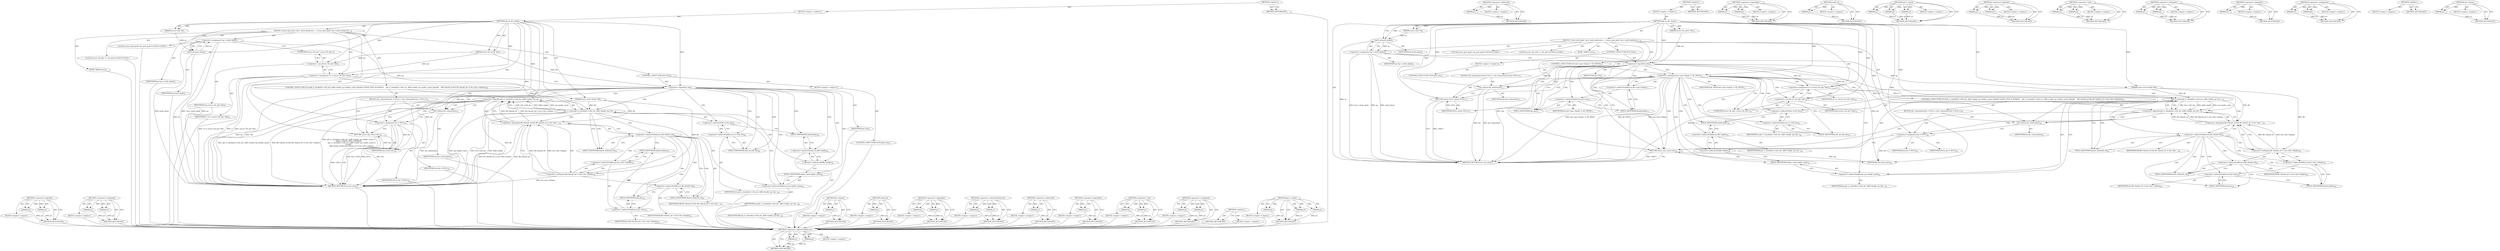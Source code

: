 digraph "dst_release" {
vulnerable_110 [label=<(METHOD,&lt;operator&gt;.logicalOr)>];
vulnerable_111 [label=<(PARAM,p1)>];
vulnerable_112 [label=<(PARAM,p2)>];
vulnerable_113 [label=<(BLOCK,&lt;empty&gt;,&lt;empty&gt;)>];
vulnerable_114 [label=<(METHOD_RETURN,ANY)>];
vulnerable_135 [label=<(METHOD,&lt;operator&gt;.notEquals)>];
vulnerable_136 [label=<(PARAM,p1)>];
vulnerable_137 [label=<(PARAM,p2)>];
vulnerable_138 [label=<(BLOCK,&lt;empty&gt;,&lt;empty&gt;)>];
vulnerable_139 [label=<(METHOD_RETURN,ANY)>];
vulnerable_6 [label=<(METHOD,&lt;global&gt;)<SUB>1</SUB>>];
vulnerable_7 [label=<(BLOCK,&lt;empty&gt;,&lt;empty&gt;)<SUB>1</SUB>>];
vulnerable_8 [label=<(METHOD,ip6_sk_dst_check)<SUB>1</SUB>>];
vulnerable_9 [label=<(PARAM,struct sock *sk)<SUB>1</SUB>>];
vulnerable_10 [label=<(PARAM,struct dst_entry *dst)<SUB>2</SUB>>];
vulnerable_11 [label=<(PARAM,const struct flowi6 *fl6)<SUB>3</SUB>>];
vulnerable_12 [label=<(BLOCK,{
 	struct ipv6_pinfo *np = inet6_sk(sk);
	stru...,{
 	struct ipv6_pinfo *np = inet6_sk(sk);
	stru...)<SUB>4</SUB>>];
vulnerable_13 [label="<(LOCAL,struct ipv6_pinfo* np: ipv6_pinfo*)<SUB>5</SUB>>"];
vulnerable_14 [label=<(&lt;operator&gt;.assignment,*np = inet6_sk(sk))<SUB>5</SUB>>];
vulnerable_15 [label=<(IDENTIFIER,np,*np = inet6_sk(sk))<SUB>5</SUB>>];
vulnerable_16 [label=<(inet6_sk,inet6_sk(sk))<SUB>5</SUB>>];
vulnerable_17 [label=<(IDENTIFIER,sk,inet6_sk(sk))<SUB>5</SUB>>];
vulnerable_18 [label="<(LOCAL,struct rt6_info* rt: rt6_info*)<SUB>6</SUB>>"];
vulnerable_19 [label=<(&lt;operator&gt;.assignment,*rt = (struct rt6_info *)dst)<SUB>6</SUB>>];
vulnerable_20 [label=<(IDENTIFIER,rt,*rt = (struct rt6_info *)dst)<SUB>6</SUB>>];
vulnerable_21 [label=<(&lt;operator&gt;.cast,(struct rt6_info *)dst)<SUB>6</SUB>>];
vulnerable_22 [label=<(UNKNOWN,struct rt6_info *,struct rt6_info *)<SUB>6</SUB>>];
vulnerable_23 [label=<(IDENTIFIER,dst,(struct rt6_info *)dst)<SUB>6</SUB>>];
vulnerable_24 [label=<(CONTROL_STRUCTURE,IF,if (!dst))<SUB>8</SUB>>];
vulnerable_25 [label=<(&lt;operator&gt;.logicalNot,!dst)<SUB>8</SUB>>];
vulnerable_26 [label=<(IDENTIFIER,dst,!dst)<SUB>8</SUB>>];
vulnerable_27 [label=<(BLOCK,&lt;empty&gt;,&lt;empty&gt;)<SUB>9</SUB>>];
vulnerable_28 [label=<(CONTROL_STRUCTURE,GOTO,goto out;)<SUB>9</SUB>>];
vulnerable_29 [label=<(CONTROL_STRUCTURE,IF,if (ip6_rt_check(&amp;rt-&gt;rt6i_dst, &amp;fl6-&gt;daddr, np-&gt;daddr_cache) ||
#ifdef CONFIG_IPV6_SUBTREES
	    ip6_rt_check(&amp;rt-&gt;rt6i_src, &amp;fl6-&gt;saddr, np-&gt;saddr_cache) ||
#endif
	    (fl6-&gt;flowi6_oif &amp;&amp; fl6-&gt;flowi6_oif != dst-&gt;dev-&gt;ifindex)))<SUB>28</SUB>>];
vulnerable_30 [label=<(&lt;operator&gt;.logicalOr,ip6_rt_check(&amp;rt-&gt;rt6i_dst, &amp;fl6-&gt;daddr, np-&gt;da...)<SUB>28</SUB>>];
vulnerable_31 [label=<(ip6_rt_check,ip6_rt_check(&amp;rt-&gt;rt6i_dst, &amp;fl6-&gt;daddr, np-&gt;da...)<SUB>28</SUB>>];
vulnerable_32 [label=<(&lt;operator&gt;.addressOf,&amp;rt-&gt;rt6i_dst)<SUB>28</SUB>>];
vulnerable_33 [label=<(&lt;operator&gt;.indirectFieldAccess,rt-&gt;rt6i_dst)<SUB>28</SUB>>];
vulnerable_34 [label=<(IDENTIFIER,rt,ip6_rt_check(&amp;rt-&gt;rt6i_dst, &amp;fl6-&gt;daddr, np-&gt;da...)<SUB>28</SUB>>];
vulnerable_35 [label=<(FIELD_IDENTIFIER,rt6i_dst,rt6i_dst)<SUB>28</SUB>>];
vulnerable_36 [label=<(&lt;operator&gt;.addressOf,&amp;fl6-&gt;daddr)<SUB>28</SUB>>];
vulnerable_37 [label=<(&lt;operator&gt;.indirectFieldAccess,fl6-&gt;daddr)<SUB>28</SUB>>];
vulnerable_38 [label=<(IDENTIFIER,fl6,ip6_rt_check(&amp;rt-&gt;rt6i_dst, &amp;fl6-&gt;daddr, np-&gt;da...)<SUB>28</SUB>>];
vulnerable_39 [label=<(FIELD_IDENTIFIER,daddr,daddr)<SUB>28</SUB>>];
vulnerable_40 [label=<(&lt;operator&gt;.indirectFieldAccess,np-&gt;daddr_cache)<SUB>28</SUB>>];
vulnerable_41 [label=<(IDENTIFIER,np,ip6_rt_check(&amp;rt-&gt;rt6i_dst, &amp;fl6-&gt;daddr, np-&gt;da...)<SUB>28</SUB>>];
vulnerable_42 [label=<(FIELD_IDENTIFIER,daddr_cache,daddr_cache)<SUB>28</SUB>>];
vulnerable_43 [label=<(&lt;operator&gt;.logicalAnd,fl6-&gt;flowi6_oif &amp;&amp; fl6-&gt;flowi6_oif != dst-&gt;dev-...)<SUB>32</SUB>>];
vulnerable_44 [label=<(&lt;operator&gt;.indirectFieldAccess,fl6-&gt;flowi6_oif)<SUB>32</SUB>>];
vulnerable_45 [label=<(IDENTIFIER,fl6,fl6-&gt;flowi6_oif &amp;&amp; fl6-&gt;flowi6_oif != dst-&gt;dev-...)<SUB>32</SUB>>];
vulnerable_46 [label=<(FIELD_IDENTIFIER,flowi6_oif,flowi6_oif)<SUB>32</SUB>>];
vulnerable_47 [label=<(&lt;operator&gt;.notEquals,fl6-&gt;flowi6_oif != dst-&gt;dev-&gt;ifindex)<SUB>32</SUB>>];
vulnerable_48 [label=<(&lt;operator&gt;.indirectFieldAccess,fl6-&gt;flowi6_oif)<SUB>32</SUB>>];
vulnerable_49 [label=<(IDENTIFIER,fl6,fl6-&gt;flowi6_oif != dst-&gt;dev-&gt;ifindex)<SUB>32</SUB>>];
vulnerable_50 [label=<(FIELD_IDENTIFIER,flowi6_oif,flowi6_oif)<SUB>32</SUB>>];
vulnerable_51 [label=<(&lt;operator&gt;.indirectFieldAccess,dst-&gt;dev-&gt;ifindex)<SUB>32</SUB>>];
vulnerable_52 [label=<(&lt;operator&gt;.indirectFieldAccess,dst-&gt;dev)<SUB>32</SUB>>];
vulnerable_53 [label=<(IDENTIFIER,dst,fl6-&gt;flowi6_oif != dst-&gt;dev-&gt;ifindex)<SUB>32</SUB>>];
vulnerable_54 [label=<(FIELD_IDENTIFIER,dev,dev)<SUB>32</SUB>>];
vulnerable_55 [label=<(FIELD_IDENTIFIER,ifindex,ifindex)<SUB>32</SUB>>];
vulnerable_56 [label=<(BLOCK,{
		dst_release(dst);
		dst = NULL;
	},{
		dst_release(dst);
		dst = NULL;
	})<SUB>32</SUB>>];
vulnerable_57 [label=<(dst_release,dst_release(dst))<SUB>33</SUB>>];
vulnerable_58 [label=<(IDENTIFIER,dst,dst_release(dst))<SUB>33</SUB>>];
vulnerable_59 [label=<(&lt;operator&gt;.assignment,dst = NULL)<SUB>34</SUB>>];
vulnerable_60 [label=<(IDENTIFIER,dst,dst = NULL)<SUB>34</SUB>>];
vulnerable_61 [label=<(IDENTIFIER,NULL,dst = NULL)<SUB>34</SUB>>];
vulnerable_62 [label=<(JUMP_TARGET,out)<SUB>37</SUB>>];
vulnerable_63 [label=<(RETURN,return dst;,return dst;)<SUB>38</SUB>>];
vulnerable_64 [label=<(IDENTIFIER,dst,return dst;)<SUB>38</SUB>>];
vulnerable_65 [label=<(METHOD_RETURN,struct dst_entry)<SUB>1</SUB>>];
vulnerable_67 [label=<(METHOD_RETURN,ANY)<SUB>1</SUB>>];
vulnerable_140 [label=<(METHOD,dst_release)>];
vulnerable_141 [label=<(PARAM,p1)>];
vulnerable_142 [label=<(BLOCK,&lt;empty&gt;,&lt;empty&gt;)>];
vulnerable_143 [label=<(METHOD_RETURN,ANY)>];
vulnerable_97 [label=<(METHOD,inet6_sk)>];
vulnerable_98 [label=<(PARAM,p1)>];
vulnerable_99 [label=<(BLOCK,&lt;empty&gt;,&lt;empty&gt;)>];
vulnerable_100 [label=<(METHOD_RETURN,ANY)>];
vulnerable_130 [label=<(METHOD,&lt;operator&gt;.logicalAnd)>];
vulnerable_131 [label=<(PARAM,p1)>];
vulnerable_132 [label=<(PARAM,p2)>];
vulnerable_133 [label=<(BLOCK,&lt;empty&gt;,&lt;empty&gt;)>];
vulnerable_134 [label=<(METHOD_RETURN,ANY)>];
vulnerable_125 [label=<(METHOD,&lt;operator&gt;.indirectFieldAccess)>];
vulnerable_126 [label=<(PARAM,p1)>];
vulnerable_127 [label=<(PARAM,p2)>];
vulnerable_128 [label=<(BLOCK,&lt;empty&gt;,&lt;empty&gt;)>];
vulnerable_129 [label=<(METHOD_RETURN,ANY)>];
vulnerable_121 [label=<(METHOD,&lt;operator&gt;.addressOf)>];
vulnerable_122 [label=<(PARAM,p1)>];
vulnerable_123 [label=<(BLOCK,&lt;empty&gt;,&lt;empty&gt;)>];
vulnerable_124 [label=<(METHOD_RETURN,ANY)>];
vulnerable_106 [label=<(METHOD,&lt;operator&gt;.logicalNot)>];
vulnerable_107 [label=<(PARAM,p1)>];
vulnerable_108 [label=<(BLOCK,&lt;empty&gt;,&lt;empty&gt;)>];
vulnerable_109 [label=<(METHOD_RETURN,ANY)>];
vulnerable_101 [label=<(METHOD,&lt;operator&gt;.cast)>];
vulnerable_102 [label=<(PARAM,p1)>];
vulnerable_103 [label=<(PARAM,p2)>];
vulnerable_104 [label=<(BLOCK,&lt;empty&gt;,&lt;empty&gt;)>];
vulnerable_105 [label=<(METHOD_RETURN,ANY)>];
vulnerable_92 [label=<(METHOD,&lt;operator&gt;.assignment)>];
vulnerable_93 [label=<(PARAM,p1)>];
vulnerable_94 [label=<(PARAM,p2)>];
vulnerable_95 [label=<(BLOCK,&lt;empty&gt;,&lt;empty&gt;)>];
vulnerable_96 [label=<(METHOD_RETURN,ANY)>];
vulnerable_86 [label=<(METHOD,&lt;global&gt;)<SUB>1</SUB>>];
vulnerable_87 [label=<(BLOCK,&lt;empty&gt;,&lt;empty&gt;)>];
vulnerable_88 [label=<(METHOD_RETURN,ANY)>];
vulnerable_115 [label=<(METHOD,ip6_rt_check)>];
vulnerable_116 [label=<(PARAM,p1)>];
vulnerable_117 [label=<(PARAM,p2)>];
vulnerable_118 [label=<(PARAM,p3)>];
vulnerable_119 [label=<(BLOCK,&lt;empty&gt;,&lt;empty&gt;)>];
vulnerable_120 [label=<(METHOD_RETURN,ANY)>];
fixed_123 [label=<(METHOD,&lt;operator&gt;.indirectFieldAccess)>];
fixed_124 [label=<(PARAM,p1)>];
fixed_125 [label=<(PARAM,p2)>];
fixed_126 [label=<(BLOCK,&lt;empty&gt;,&lt;empty&gt;)>];
fixed_127 [label=<(METHOD_RETURN,ANY)>];
fixed_148 [label=<(METHOD,&lt;operator&gt;.addressOf)>];
fixed_149 [label=<(PARAM,p1)>];
fixed_150 [label=<(BLOCK,&lt;empty&gt;,&lt;empty&gt;)>];
fixed_151 [label=<(METHOD_RETURN,ANY)>];
fixed_6 [label=<(METHOD,&lt;global&gt;)<SUB>1</SUB>>];
fixed_7 [label=<(BLOCK,&lt;empty&gt;,&lt;empty&gt;)<SUB>1</SUB>>];
fixed_8 [label=<(METHOD,ip6_sk_dst_check)<SUB>1</SUB>>];
fixed_9 [label=<(PARAM,struct sock *sk)<SUB>1</SUB>>];
fixed_10 [label=<(PARAM,struct dst_entry *dst)<SUB>2</SUB>>];
fixed_11 [label=<(PARAM,const struct flowi6 *fl6)<SUB>3</SUB>>];
fixed_12 [label=<(BLOCK,{
 	struct ipv6_pinfo *np = inet6_sk(sk);
	stru...,{
 	struct ipv6_pinfo *np = inet6_sk(sk);
	stru...)<SUB>4</SUB>>];
fixed_13 [label="<(LOCAL,struct ipv6_pinfo* np: ipv6_pinfo*)<SUB>5</SUB>>"];
fixed_14 [label=<(&lt;operator&gt;.assignment,*np = inet6_sk(sk))<SUB>5</SUB>>];
fixed_15 [label=<(IDENTIFIER,np,*np = inet6_sk(sk))<SUB>5</SUB>>];
fixed_16 [label=<(inet6_sk,inet6_sk(sk))<SUB>5</SUB>>];
fixed_17 [label=<(IDENTIFIER,sk,inet6_sk(sk))<SUB>5</SUB>>];
fixed_18 [label="<(LOCAL,struct rt6_info* rt: rt6_info*)<SUB>6</SUB>>"];
fixed_19 [label=<(CONTROL_STRUCTURE,IF,if (!dst))<SUB>8</SUB>>];
fixed_20 [label=<(&lt;operator&gt;.logicalNot,!dst)<SUB>8</SUB>>];
fixed_21 [label=<(IDENTIFIER,dst,!dst)<SUB>8</SUB>>];
fixed_22 [label=<(BLOCK,&lt;empty&gt;,&lt;empty&gt;)<SUB>9</SUB>>];
fixed_23 [label=<(CONTROL_STRUCTURE,GOTO,goto out;)<SUB>9</SUB>>];
fixed_24 [label=<(CONTROL_STRUCTURE,IF,if (dst-&gt;ops-&gt;family != AF_INET6))<SUB>11</SUB>>];
fixed_25 [label=<(&lt;operator&gt;.notEquals,dst-&gt;ops-&gt;family != AF_INET6)<SUB>11</SUB>>];
fixed_26 [label=<(&lt;operator&gt;.indirectFieldAccess,dst-&gt;ops-&gt;family)<SUB>11</SUB>>];
fixed_27 [label=<(&lt;operator&gt;.indirectFieldAccess,dst-&gt;ops)<SUB>11</SUB>>];
fixed_28 [label=<(IDENTIFIER,dst,dst-&gt;ops-&gt;family != AF_INET6)<SUB>11</SUB>>];
fixed_29 [label=<(FIELD_IDENTIFIER,ops,ops)<SUB>11</SUB>>];
fixed_30 [label=<(FIELD_IDENTIFIER,family,family)<SUB>11</SUB>>];
fixed_31 [label=<(IDENTIFIER,AF_INET6,dst-&gt;ops-&gt;family != AF_INET6)<SUB>11</SUB>>];
fixed_32 [label=<(BLOCK,{
		dst_release(dst);
		return NULL;
	},{
		dst_release(dst);
		return NULL;
	})<SUB>11</SUB>>];
fixed_33 [label=<(dst_release,dst_release(dst))<SUB>12</SUB>>];
fixed_34 [label=<(IDENTIFIER,dst,dst_release(dst))<SUB>12</SUB>>];
fixed_35 [label=<(RETURN,return NULL;,return NULL;)<SUB>13</SUB>>];
fixed_36 [label=<(IDENTIFIER,NULL,return NULL;)<SUB>13</SUB>>];
fixed_37 [label=<(&lt;operator&gt;.assignment,rt = (struct rt6_info *)dst)<SUB>16</SUB>>];
fixed_38 [label=<(IDENTIFIER,rt,rt = (struct rt6_info *)dst)<SUB>16</SUB>>];
fixed_39 [label=<(&lt;operator&gt;.cast,(struct rt6_info *)dst)<SUB>16</SUB>>];
fixed_40 [label=<(UNKNOWN,struct rt6_info *,struct rt6_info *)<SUB>16</SUB>>];
fixed_41 [label=<(IDENTIFIER,dst,(struct rt6_info *)dst)<SUB>16</SUB>>];
fixed_42 [label=<(CONTROL_STRUCTURE,IF,if (ip6_rt_check(&amp;rt-&gt;rt6i_dst, &amp;fl6-&gt;daddr, np-&gt;daddr_cache) ||
#ifdef CONFIG_IPV6_SUBTREES
	    ip6_rt_check(&amp;rt-&gt;rt6i_src, &amp;fl6-&gt;saddr, np-&gt;saddr_cache) ||
#endif
	    (fl6-&gt;flowi6_oif &amp;&amp; fl6-&gt;flowi6_oif != dst-&gt;dev-&gt;ifindex)))<SUB>34</SUB>>];
fixed_43 [label=<(&lt;operator&gt;.logicalOr,ip6_rt_check(&amp;rt-&gt;rt6i_dst, &amp;fl6-&gt;daddr, np-&gt;da...)<SUB>34</SUB>>];
fixed_44 [label=<(ip6_rt_check,ip6_rt_check(&amp;rt-&gt;rt6i_dst, &amp;fl6-&gt;daddr, np-&gt;da...)<SUB>34</SUB>>];
fixed_45 [label=<(&lt;operator&gt;.addressOf,&amp;rt-&gt;rt6i_dst)<SUB>34</SUB>>];
fixed_46 [label=<(&lt;operator&gt;.indirectFieldAccess,rt-&gt;rt6i_dst)<SUB>34</SUB>>];
fixed_47 [label=<(IDENTIFIER,rt,ip6_rt_check(&amp;rt-&gt;rt6i_dst, &amp;fl6-&gt;daddr, np-&gt;da...)<SUB>34</SUB>>];
fixed_48 [label=<(FIELD_IDENTIFIER,rt6i_dst,rt6i_dst)<SUB>34</SUB>>];
fixed_49 [label=<(&lt;operator&gt;.addressOf,&amp;fl6-&gt;daddr)<SUB>34</SUB>>];
fixed_50 [label=<(&lt;operator&gt;.indirectFieldAccess,fl6-&gt;daddr)<SUB>34</SUB>>];
fixed_51 [label=<(IDENTIFIER,fl6,ip6_rt_check(&amp;rt-&gt;rt6i_dst, &amp;fl6-&gt;daddr, np-&gt;da...)<SUB>34</SUB>>];
fixed_52 [label=<(FIELD_IDENTIFIER,daddr,daddr)<SUB>34</SUB>>];
fixed_53 [label=<(&lt;operator&gt;.indirectFieldAccess,np-&gt;daddr_cache)<SUB>34</SUB>>];
fixed_54 [label=<(IDENTIFIER,np,ip6_rt_check(&amp;rt-&gt;rt6i_dst, &amp;fl6-&gt;daddr, np-&gt;da...)<SUB>34</SUB>>];
fixed_55 [label=<(FIELD_IDENTIFIER,daddr_cache,daddr_cache)<SUB>34</SUB>>];
fixed_56 [label=<(&lt;operator&gt;.logicalAnd,fl6-&gt;flowi6_oif &amp;&amp; fl6-&gt;flowi6_oif != dst-&gt;dev-...)<SUB>38</SUB>>];
fixed_57 [label=<(&lt;operator&gt;.indirectFieldAccess,fl6-&gt;flowi6_oif)<SUB>38</SUB>>];
fixed_58 [label=<(IDENTIFIER,fl6,fl6-&gt;flowi6_oif &amp;&amp; fl6-&gt;flowi6_oif != dst-&gt;dev-...)<SUB>38</SUB>>];
fixed_59 [label=<(FIELD_IDENTIFIER,flowi6_oif,flowi6_oif)<SUB>38</SUB>>];
fixed_60 [label=<(&lt;operator&gt;.notEquals,fl6-&gt;flowi6_oif != dst-&gt;dev-&gt;ifindex)<SUB>38</SUB>>];
fixed_61 [label=<(&lt;operator&gt;.indirectFieldAccess,fl6-&gt;flowi6_oif)<SUB>38</SUB>>];
fixed_62 [label=<(IDENTIFIER,fl6,fl6-&gt;flowi6_oif != dst-&gt;dev-&gt;ifindex)<SUB>38</SUB>>];
fixed_63 [label=<(FIELD_IDENTIFIER,flowi6_oif,flowi6_oif)<SUB>38</SUB>>];
fixed_64 [label=<(&lt;operator&gt;.indirectFieldAccess,dst-&gt;dev-&gt;ifindex)<SUB>38</SUB>>];
fixed_65 [label=<(&lt;operator&gt;.indirectFieldAccess,dst-&gt;dev)<SUB>38</SUB>>];
fixed_66 [label=<(IDENTIFIER,dst,fl6-&gt;flowi6_oif != dst-&gt;dev-&gt;ifindex)<SUB>38</SUB>>];
fixed_67 [label=<(FIELD_IDENTIFIER,dev,dev)<SUB>38</SUB>>];
fixed_68 [label=<(FIELD_IDENTIFIER,ifindex,ifindex)<SUB>38</SUB>>];
fixed_69 [label=<(BLOCK,{
		dst_release(dst);
		dst = NULL;
	},{
		dst_release(dst);
		dst = NULL;
	})<SUB>38</SUB>>];
fixed_70 [label=<(dst_release,dst_release(dst))<SUB>39</SUB>>];
fixed_71 [label=<(IDENTIFIER,dst,dst_release(dst))<SUB>39</SUB>>];
fixed_72 [label=<(&lt;operator&gt;.assignment,dst = NULL)<SUB>40</SUB>>];
fixed_73 [label=<(IDENTIFIER,dst,dst = NULL)<SUB>40</SUB>>];
fixed_74 [label=<(IDENTIFIER,NULL,dst = NULL)<SUB>40</SUB>>];
fixed_75 [label=<(JUMP_TARGET,out)<SUB>43</SUB>>];
fixed_76 [label=<(RETURN,return dst;,return dst;)<SUB>44</SUB>>];
fixed_77 [label=<(IDENTIFIER,dst,return dst;)<SUB>44</SUB>>];
fixed_78 [label=<(METHOD_RETURN,struct dst_entry)<SUB>1</SUB>>];
fixed_80 [label=<(METHOD_RETURN,ANY)<SUB>1</SUB>>];
fixed_152 [label=<(METHOD,&lt;operator&gt;.logicalAnd)>];
fixed_153 [label=<(PARAM,p1)>];
fixed_154 [label=<(PARAM,p2)>];
fixed_155 [label=<(BLOCK,&lt;empty&gt;,&lt;empty&gt;)>];
fixed_156 [label=<(METHOD_RETURN,ANY)>];
fixed_110 [label=<(METHOD,inet6_sk)>];
fixed_111 [label=<(PARAM,p1)>];
fixed_112 [label=<(BLOCK,&lt;empty&gt;,&lt;empty&gt;)>];
fixed_113 [label=<(METHOD_RETURN,ANY)>];
fixed_142 [label=<(METHOD,ip6_rt_check)>];
fixed_143 [label=<(PARAM,p1)>];
fixed_144 [label=<(PARAM,p2)>];
fixed_145 [label=<(PARAM,p3)>];
fixed_146 [label=<(BLOCK,&lt;empty&gt;,&lt;empty&gt;)>];
fixed_147 [label=<(METHOD_RETURN,ANY)>];
fixed_137 [label=<(METHOD,&lt;operator&gt;.logicalOr)>];
fixed_138 [label=<(PARAM,p1)>];
fixed_139 [label=<(PARAM,p2)>];
fixed_140 [label=<(BLOCK,&lt;empty&gt;,&lt;empty&gt;)>];
fixed_141 [label=<(METHOD_RETURN,ANY)>];
fixed_132 [label=<(METHOD,&lt;operator&gt;.cast)>];
fixed_133 [label=<(PARAM,p1)>];
fixed_134 [label=<(PARAM,p2)>];
fixed_135 [label=<(BLOCK,&lt;empty&gt;,&lt;empty&gt;)>];
fixed_136 [label=<(METHOD_RETURN,ANY)>];
fixed_118 [label=<(METHOD,&lt;operator&gt;.notEquals)>];
fixed_119 [label=<(PARAM,p1)>];
fixed_120 [label=<(PARAM,p2)>];
fixed_121 [label=<(BLOCK,&lt;empty&gt;,&lt;empty&gt;)>];
fixed_122 [label=<(METHOD_RETURN,ANY)>];
fixed_114 [label=<(METHOD,&lt;operator&gt;.logicalNot)>];
fixed_115 [label=<(PARAM,p1)>];
fixed_116 [label=<(BLOCK,&lt;empty&gt;,&lt;empty&gt;)>];
fixed_117 [label=<(METHOD_RETURN,ANY)>];
fixed_105 [label=<(METHOD,&lt;operator&gt;.assignment)>];
fixed_106 [label=<(PARAM,p1)>];
fixed_107 [label=<(PARAM,p2)>];
fixed_108 [label=<(BLOCK,&lt;empty&gt;,&lt;empty&gt;)>];
fixed_109 [label=<(METHOD_RETURN,ANY)>];
fixed_99 [label=<(METHOD,&lt;global&gt;)<SUB>1</SUB>>];
fixed_100 [label=<(BLOCK,&lt;empty&gt;,&lt;empty&gt;)>];
fixed_101 [label=<(METHOD_RETURN,ANY)>];
fixed_128 [label=<(METHOD,dst_release)>];
fixed_129 [label=<(PARAM,p1)>];
fixed_130 [label=<(BLOCK,&lt;empty&gt;,&lt;empty&gt;)>];
fixed_131 [label=<(METHOD_RETURN,ANY)>];
vulnerable_110 -> vulnerable_111  [key=0, label="AST: "];
vulnerable_110 -> vulnerable_111  [key=1, label="DDG: "];
vulnerable_110 -> vulnerable_113  [key=0, label="AST: "];
vulnerable_110 -> vulnerable_112  [key=0, label="AST: "];
vulnerable_110 -> vulnerable_112  [key=1, label="DDG: "];
vulnerable_110 -> vulnerable_114  [key=0, label="AST: "];
vulnerable_110 -> vulnerable_114  [key=1, label="CFG: "];
vulnerable_111 -> vulnerable_114  [key=0, label="DDG: p1"];
vulnerable_112 -> vulnerable_114  [key=0, label="DDG: p2"];
vulnerable_113 -> fixed_123  [key=0];
vulnerable_114 -> fixed_123  [key=0];
vulnerable_135 -> vulnerable_136  [key=0, label="AST: "];
vulnerable_135 -> vulnerable_136  [key=1, label="DDG: "];
vulnerable_135 -> vulnerable_138  [key=0, label="AST: "];
vulnerable_135 -> vulnerable_137  [key=0, label="AST: "];
vulnerable_135 -> vulnerable_137  [key=1, label="DDG: "];
vulnerable_135 -> vulnerable_139  [key=0, label="AST: "];
vulnerable_135 -> vulnerable_139  [key=1, label="CFG: "];
vulnerable_136 -> vulnerable_139  [key=0, label="DDG: p1"];
vulnerable_137 -> vulnerable_139  [key=0, label="DDG: p2"];
vulnerable_138 -> fixed_123  [key=0];
vulnerable_139 -> fixed_123  [key=0];
vulnerable_6 -> vulnerable_7  [key=0, label="AST: "];
vulnerable_6 -> vulnerable_67  [key=0, label="AST: "];
vulnerable_6 -> vulnerable_67  [key=1, label="CFG: "];
vulnerable_7 -> vulnerable_8  [key=0, label="AST: "];
vulnerable_8 -> vulnerable_9  [key=0, label="AST: "];
vulnerable_8 -> vulnerable_9  [key=1, label="DDG: "];
vulnerable_8 -> vulnerable_10  [key=0, label="AST: "];
vulnerable_8 -> vulnerable_10  [key=1, label="DDG: "];
vulnerable_8 -> vulnerable_11  [key=0, label="AST: "];
vulnerable_8 -> vulnerable_11  [key=1, label="DDG: "];
vulnerable_8 -> vulnerable_12  [key=0, label="AST: "];
vulnerable_8 -> vulnerable_65  [key=0, label="AST: "];
vulnerable_8 -> vulnerable_16  [key=0, label="CFG: "];
vulnerable_8 -> vulnerable_16  [key=1, label="DDG: "];
vulnerable_8 -> vulnerable_19  [key=0, label="DDG: "];
vulnerable_8 -> vulnerable_64  [key=0, label="DDG: "];
vulnerable_8 -> vulnerable_21  [key=0, label="DDG: "];
vulnerable_8 -> vulnerable_25  [key=0, label="DDG: "];
vulnerable_8 -> vulnerable_59  [key=0, label="DDG: "];
vulnerable_8 -> vulnerable_57  [key=0, label="DDG: "];
vulnerable_9 -> vulnerable_16  [key=0, label="DDG: sk"];
vulnerable_10 -> vulnerable_19  [key=0, label="DDG: dst"];
vulnerable_10 -> vulnerable_21  [key=0, label="DDG: dst"];
vulnerable_10 -> vulnerable_25  [key=0, label="DDG: dst"];
vulnerable_11 -> vulnerable_65  [key=0, label="DDG: fl6"];
vulnerable_11 -> vulnerable_31  [key=0, label="DDG: fl6"];
vulnerable_11 -> vulnerable_43  [key=0, label="DDG: fl6"];
vulnerable_11 -> vulnerable_47  [key=0, label="DDG: fl6"];
vulnerable_12 -> vulnerable_13  [key=0, label="AST: "];
vulnerable_12 -> vulnerable_14  [key=0, label="AST: "];
vulnerable_12 -> vulnerable_18  [key=0, label="AST: "];
vulnerable_12 -> vulnerable_19  [key=0, label="AST: "];
vulnerable_12 -> vulnerable_24  [key=0, label="AST: "];
vulnerable_12 -> vulnerable_29  [key=0, label="AST: "];
vulnerable_12 -> vulnerable_62  [key=0, label="AST: "];
vulnerable_12 -> vulnerable_63  [key=0, label="AST: "];
vulnerable_13 -> fixed_123  [key=0];
vulnerable_14 -> vulnerable_15  [key=0, label="AST: "];
vulnerable_14 -> vulnerable_16  [key=0, label="AST: "];
vulnerable_14 -> vulnerable_22  [key=0, label="CFG: "];
vulnerable_14 -> vulnerable_65  [key=0, label="DDG: np"];
vulnerable_14 -> vulnerable_65  [key=1, label="DDG: inet6_sk(sk)"];
vulnerable_14 -> vulnerable_65  [key=2, label="DDG: *np = inet6_sk(sk)"];
vulnerable_14 -> vulnerable_31  [key=0, label="DDG: np"];
vulnerable_15 -> fixed_123  [key=0];
vulnerable_16 -> vulnerable_17  [key=0, label="AST: "];
vulnerable_16 -> vulnerable_14  [key=0, label="CFG: "];
vulnerable_16 -> vulnerable_14  [key=1, label="DDG: sk"];
vulnerable_16 -> vulnerable_65  [key=0, label="DDG: sk"];
vulnerable_17 -> fixed_123  [key=0];
vulnerable_18 -> fixed_123  [key=0];
vulnerable_19 -> vulnerable_20  [key=0, label="AST: "];
vulnerable_19 -> vulnerable_21  [key=0, label="AST: "];
vulnerable_19 -> vulnerable_25  [key=0, label="CFG: "];
vulnerable_19 -> vulnerable_65  [key=0, label="DDG: rt"];
vulnerable_19 -> vulnerable_65  [key=1, label="DDG: (struct rt6_info *)dst"];
vulnerable_19 -> vulnerable_65  [key=2, label="DDG: *rt = (struct rt6_info *)dst"];
vulnerable_19 -> vulnerable_31  [key=0, label="DDG: rt"];
vulnerable_20 -> fixed_123  [key=0];
vulnerable_21 -> vulnerable_22  [key=0, label="AST: "];
vulnerable_21 -> vulnerable_23  [key=0, label="AST: "];
vulnerable_21 -> vulnerable_19  [key=0, label="CFG: "];
vulnerable_22 -> vulnerable_21  [key=0, label="CFG: "];
vulnerable_23 -> fixed_123  [key=0];
vulnerable_24 -> vulnerable_25  [key=0, label="AST: "];
vulnerable_24 -> vulnerable_27  [key=0, label="AST: "];
vulnerable_25 -> vulnerable_26  [key=0, label="AST: "];
vulnerable_25 -> vulnerable_63  [key=0, label="CFG: "];
vulnerable_25 -> vulnerable_35  [key=0, label="CFG: "];
vulnerable_25 -> vulnerable_35  [key=1, label="CDG: "];
vulnerable_25 -> vulnerable_65  [key=0, label="DDG: dst"];
vulnerable_25 -> vulnerable_65  [key=1, label="DDG: !dst"];
vulnerable_25 -> vulnerable_64  [key=0, label="DDG: dst"];
vulnerable_25 -> vulnerable_57  [key=0, label="DDG: dst"];
vulnerable_25 -> vulnerable_30  [key=0, label="CDG: "];
vulnerable_25 -> vulnerable_32  [key=0, label="CDG: "];
vulnerable_25 -> vulnerable_33  [key=0, label="CDG: "];
vulnerable_25 -> vulnerable_42  [key=0, label="CDG: "];
vulnerable_25 -> vulnerable_36  [key=0, label="CDG: "];
vulnerable_25 -> vulnerable_37  [key=0, label="CDG: "];
vulnerable_25 -> vulnerable_40  [key=0, label="CDG: "];
vulnerable_25 -> vulnerable_39  [key=0, label="CDG: "];
vulnerable_25 -> vulnerable_31  [key=0, label="CDG: "];
vulnerable_26 -> fixed_123  [key=0];
vulnerable_27 -> vulnerable_28  [key=0, label="AST: "];
vulnerable_28 -> fixed_123  [key=0];
vulnerable_29 -> vulnerable_30  [key=0, label="AST: "];
vulnerable_29 -> vulnerable_56  [key=0, label="AST: "];
vulnerable_30 -> vulnerable_31  [key=0, label="AST: "];
vulnerable_30 -> vulnerable_43  [key=0, label="AST: "];
vulnerable_30 -> vulnerable_57  [key=0, label="CFG: "];
vulnerable_30 -> vulnerable_57  [key=1, label="CDG: "];
vulnerable_30 -> vulnerable_63  [key=0, label="CFG: "];
vulnerable_30 -> vulnerable_65  [key=0, label="DDG: ip6_rt_check(&amp;rt-&gt;rt6i_dst, &amp;fl6-&gt;daddr, np-&gt;daddr_cache)"];
vulnerable_30 -> vulnerable_65  [key=1, label="DDG: fl6-&gt;flowi6_oif &amp;&amp; fl6-&gt;flowi6_oif != dst-&gt;dev-&gt;ifindex"];
vulnerable_30 -> vulnerable_65  [key=2, label="DDG: ip6_rt_check(&amp;rt-&gt;rt6i_dst, &amp;fl6-&gt;daddr, np-&gt;daddr_cache) ||
#ifdef CONFIG_IPV6_SUBTREES
	    ip6_rt_check(&amp;rt-&gt;rt6i_src, &amp;fl6-&gt;saddr, np-&gt;saddr_cache) ||
#endif
	    (fl6-&gt;flowi6_oif &amp;&amp; fl6-&gt;flowi6_oif != dst-&gt;dev-&gt;ifindex)"];
vulnerable_30 -> vulnerable_59  [key=0, label="CDG: "];
vulnerable_31 -> vulnerable_32  [key=0, label="AST: "];
vulnerable_31 -> vulnerable_36  [key=0, label="AST: "];
vulnerable_31 -> vulnerable_40  [key=0, label="AST: "];
vulnerable_31 -> vulnerable_30  [key=0, label="CFG: "];
vulnerable_31 -> vulnerable_30  [key=1, label="DDG: &amp;rt-&gt;rt6i_dst"];
vulnerable_31 -> vulnerable_30  [key=2, label="DDG: &amp;fl6-&gt;daddr"];
vulnerable_31 -> vulnerable_30  [key=3, label="DDG: np-&gt;daddr_cache"];
vulnerable_31 -> vulnerable_46  [key=0, label="CFG: "];
vulnerable_31 -> vulnerable_46  [key=1, label="CDG: "];
vulnerable_31 -> vulnerable_65  [key=0, label="DDG: &amp;rt-&gt;rt6i_dst"];
vulnerable_31 -> vulnerable_65  [key=1, label="DDG: &amp;fl6-&gt;daddr"];
vulnerable_31 -> vulnerable_65  [key=2, label="DDG: np-&gt;daddr_cache"];
vulnerable_31 -> vulnerable_44  [key=0, label="CDG: "];
vulnerable_31 -> vulnerable_43  [key=0, label="CDG: "];
vulnerable_32 -> vulnerable_33  [key=0, label="AST: "];
vulnerable_32 -> vulnerable_39  [key=0, label="CFG: "];
vulnerable_33 -> vulnerable_34  [key=0, label="AST: "];
vulnerable_33 -> vulnerable_35  [key=0, label="AST: "];
vulnerable_33 -> vulnerable_32  [key=0, label="CFG: "];
vulnerable_34 -> fixed_123  [key=0];
vulnerable_35 -> vulnerable_33  [key=0, label="CFG: "];
vulnerable_36 -> vulnerable_37  [key=0, label="AST: "];
vulnerable_36 -> vulnerable_42  [key=0, label="CFG: "];
vulnerable_37 -> vulnerable_38  [key=0, label="AST: "];
vulnerable_37 -> vulnerable_39  [key=0, label="AST: "];
vulnerable_37 -> vulnerable_36  [key=0, label="CFG: "];
vulnerable_38 -> fixed_123  [key=0];
vulnerable_39 -> vulnerable_37  [key=0, label="CFG: "];
vulnerable_40 -> vulnerable_41  [key=0, label="AST: "];
vulnerable_40 -> vulnerable_42  [key=0, label="AST: "];
vulnerable_40 -> vulnerable_31  [key=0, label="CFG: "];
vulnerable_41 -> fixed_123  [key=0];
vulnerable_42 -> vulnerable_40  [key=0, label="CFG: "];
vulnerable_43 -> vulnerable_44  [key=0, label="AST: "];
vulnerable_43 -> vulnerable_47  [key=0, label="AST: "];
vulnerable_43 -> vulnerable_30  [key=0, label="CFG: "];
vulnerable_43 -> vulnerable_30  [key=1, label="DDG: fl6-&gt;flowi6_oif"];
vulnerable_43 -> vulnerable_30  [key=2, label="DDG: fl6-&gt;flowi6_oif != dst-&gt;dev-&gt;ifindex"];
vulnerable_43 -> vulnerable_65  [key=0, label="DDG: fl6-&gt;flowi6_oif"];
vulnerable_43 -> vulnerable_65  [key=1, label="DDG: fl6-&gt;flowi6_oif != dst-&gt;dev-&gt;ifindex"];
vulnerable_44 -> vulnerable_45  [key=0, label="AST: "];
vulnerable_44 -> vulnerable_46  [key=0, label="AST: "];
vulnerable_44 -> vulnerable_43  [key=0, label="CFG: "];
vulnerable_44 -> vulnerable_50  [key=0, label="CFG: "];
vulnerable_44 -> vulnerable_50  [key=1, label="CDG: "];
vulnerable_44 -> vulnerable_47  [key=0, label="CDG: "];
vulnerable_44 -> vulnerable_48  [key=0, label="CDG: "];
vulnerable_44 -> vulnerable_51  [key=0, label="CDG: "];
vulnerable_44 -> vulnerable_52  [key=0, label="CDG: "];
vulnerable_44 -> vulnerable_55  [key=0, label="CDG: "];
vulnerable_44 -> vulnerable_54  [key=0, label="CDG: "];
vulnerable_45 -> fixed_123  [key=0];
vulnerable_46 -> vulnerable_44  [key=0, label="CFG: "];
vulnerable_47 -> vulnerable_48  [key=0, label="AST: "];
vulnerable_47 -> vulnerable_51  [key=0, label="AST: "];
vulnerable_47 -> vulnerable_43  [key=0, label="CFG: "];
vulnerable_47 -> vulnerable_43  [key=1, label="DDG: fl6-&gt;flowi6_oif"];
vulnerable_47 -> vulnerable_43  [key=2, label="DDG: dst-&gt;dev-&gt;ifindex"];
vulnerable_47 -> vulnerable_65  [key=0, label="DDG: dst-&gt;dev-&gt;ifindex"];
vulnerable_48 -> vulnerable_49  [key=0, label="AST: "];
vulnerable_48 -> vulnerable_50  [key=0, label="AST: "];
vulnerable_48 -> vulnerable_54  [key=0, label="CFG: "];
vulnerable_49 -> fixed_123  [key=0];
vulnerable_50 -> vulnerable_48  [key=0, label="CFG: "];
vulnerable_51 -> vulnerable_52  [key=0, label="AST: "];
vulnerable_51 -> vulnerable_55  [key=0, label="AST: "];
vulnerable_51 -> vulnerable_47  [key=0, label="CFG: "];
vulnerable_52 -> vulnerable_53  [key=0, label="AST: "];
vulnerable_52 -> vulnerable_54  [key=0, label="AST: "];
vulnerable_52 -> vulnerable_55  [key=0, label="CFG: "];
vulnerable_53 -> fixed_123  [key=0];
vulnerable_54 -> vulnerable_52  [key=0, label="CFG: "];
vulnerable_55 -> vulnerable_51  [key=0, label="CFG: "];
vulnerable_56 -> vulnerable_57  [key=0, label="AST: "];
vulnerable_56 -> vulnerable_59  [key=0, label="AST: "];
vulnerable_57 -> vulnerable_58  [key=0, label="AST: "];
vulnerable_57 -> vulnerable_59  [key=0, label="CFG: "];
vulnerable_57 -> vulnerable_65  [key=0, label="DDG: dst_release(dst)"];
vulnerable_58 -> fixed_123  [key=0];
vulnerable_59 -> vulnerable_60  [key=0, label="AST: "];
vulnerable_59 -> vulnerable_61  [key=0, label="AST: "];
vulnerable_59 -> vulnerable_63  [key=0, label="CFG: "];
vulnerable_59 -> vulnerable_65  [key=0, label="DDG: dst"];
vulnerable_59 -> vulnerable_65  [key=1, label="DDG: dst = NULL"];
vulnerable_59 -> vulnerable_65  [key=2, label="DDG: NULL"];
vulnerable_59 -> vulnerable_64  [key=0, label="DDG: dst"];
vulnerable_60 -> fixed_123  [key=0];
vulnerable_61 -> fixed_123  [key=0];
vulnerable_62 -> fixed_123  [key=0];
vulnerable_63 -> vulnerable_64  [key=0, label="AST: "];
vulnerable_63 -> vulnerable_65  [key=0, label="CFG: "];
vulnerable_63 -> vulnerable_65  [key=1, label="DDG: &lt;RET&gt;"];
vulnerable_64 -> vulnerable_63  [key=0, label="DDG: dst"];
vulnerable_65 -> fixed_123  [key=0];
vulnerable_67 -> fixed_123  [key=0];
vulnerable_140 -> vulnerable_141  [key=0, label="AST: "];
vulnerable_140 -> vulnerable_141  [key=1, label="DDG: "];
vulnerable_140 -> vulnerable_142  [key=0, label="AST: "];
vulnerable_140 -> vulnerable_143  [key=0, label="AST: "];
vulnerable_140 -> vulnerable_143  [key=1, label="CFG: "];
vulnerable_141 -> vulnerable_143  [key=0, label="DDG: p1"];
vulnerable_142 -> fixed_123  [key=0];
vulnerable_143 -> fixed_123  [key=0];
vulnerable_97 -> vulnerable_98  [key=0, label="AST: "];
vulnerable_97 -> vulnerable_98  [key=1, label="DDG: "];
vulnerable_97 -> vulnerable_99  [key=0, label="AST: "];
vulnerable_97 -> vulnerable_100  [key=0, label="AST: "];
vulnerable_97 -> vulnerable_100  [key=1, label="CFG: "];
vulnerable_98 -> vulnerable_100  [key=0, label="DDG: p1"];
vulnerable_99 -> fixed_123  [key=0];
vulnerable_100 -> fixed_123  [key=0];
vulnerable_130 -> vulnerable_131  [key=0, label="AST: "];
vulnerable_130 -> vulnerable_131  [key=1, label="DDG: "];
vulnerable_130 -> vulnerable_133  [key=0, label="AST: "];
vulnerable_130 -> vulnerable_132  [key=0, label="AST: "];
vulnerable_130 -> vulnerable_132  [key=1, label="DDG: "];
vulnerable_130 -> vulnerable_134  [key=0, label="AST: "];
vulnerable_130 -> vulnerable_134  [key=1, label="CFG: "];
vulnerable_131 -> vulnerable_134  [key=0, label="DDG: p1"];
vulnerable_132 -> vulnerable_134  [key=0, label="DDG: p2"];
vulnerable_133 -> fixed_123  [key=0];
vulnerable_134 -> fixed_123  [key=0];
vulnerable_125 -> vulnerable_126  [key=0, label="AST: "];
vulnerable_125 -> vulnerable_126  [key=1, label="DDG: "];
vulnerable_125 -> vulnerable_128  [key=0, label="AST: "];
vulnerable_125 -> vulnerable_127  [key=0, label="AST: "];
vulnerable_125 -> vulnerable_127  [key=1, label="DDG: "];
vulnerable_125 -> vulnerable_129  [key=0, label="AST: "];
vulnerable_125 -> vulnerable_129  [key=1, label="CFG: "];
vulnerable_126 -> vulnerable_129  [key=0, label="DDG: p1"];
vulnerable_127 -> vulnerable_129  [key=0, label="DDG: p2"];
vulnerable_128 -> fixed_123  [key=0];
vulnerable_129 -> fixed_123  [key=0];
vulnerable_121 -> vulnerable_122  [key=0, label="AST: "];
vulnerable_121 -> vulnerable_122  [key=1, label="DDG: "];
vulnerable_121 -> vulnerable_123  [key=0, label="AST: "];
vulnerable_121 -> vulnerable_124  [key=0, label="AST: "];
vulnerable_121 -> vulnerable_124  [key=1, label="CFG: "];
vulnerable_122 -> vulnerable_124  [key=0, label="DDG: p1"];
vulnerable_123 -> fixed_123  [key=0];
vulnerable_124 -> fixed_123  [key=0];
vulnerable_106 -> vulnerable_107  [key=0, label="AST: "];
vulnerable_106 -> vulnerable_107  [key=1, label="DDG: "];
vulnerable_106 -> vulnerable_108  [key=0, label="AST: "];
vulnerable_106 -> vulnerable_109  [key=0, label="AST: "];
vulnerable_106 -> vulnerable_109  [key=1, label="CFG: "];
vulnerable_107 -> vulnerable_109  [key=0, label="DDG: p1"];
vulnerable_108 -> fixed_123  [key=0];
vulnerable_109 -> fixed_123  [key=0];
vulnerable_101 -> vulnerable_102  [key=0, label="AST: "];
vulnerable_101 -> vulnerable_102  [key=1, label="DDG: "];
vulnerable_101 -> vulnerable_104  [key=0, label="AST: "];
vulnerable_101 -> vulnerable_103  [key=0, label="AST: "];
vulnerable_101 -> vulnerable_103  [key=1, label="DDG: "];
vulnerable_101 -> vulnerable_105  [key=0, label="AST: "];
vulnerable_101 -> vulnerable_105  [key=1, label="CFG: "];
vulnerable_102 -> vulnerable_105  [key=0, label="DDG: p1"];
vulnerable_103 -> vulnerable_105  [key=0, label="DDG: p2"];
vulnerable_104 -> fixed_123  [key=0];
vulnerable_105 -> fixed_123  [key=0];
vulnerable_92 -> vulnerable_93  [key=0, label="AST: "];
vulnerable_92 -> vulnerable_93  [key=1, label="DDG: "];
vulnerable_92 -> vulnerable_95  [key=0, label="AST: "];
vulnerable_92 -> vulnerable_94  [key=0, label="AST: "];
vulnerable_92 -> vulnerable_94  [key=1, label="DDG: "];
vulnerable_92 -> vulnerable_96  [key=0, label="AST: "];
vulnerable_92 -> vulnerable_96  [key=1, label="CFG: "];
vulnerable_93 -> vulnerable_96  [key=0, label="DDG: p1"];
vulnerable_94 -> vulnerable_96  [key=0, label="DDG: p2"];
vulnerable_95 -> fixed_123  [key=0];
vulnerable_96 -> fixed_123  [key=0];
vulnerable_86 -> vulnerable_87  [key=0, label="AST: "];
vulnerable_86 -> vulnerable_88  [key=0, label="AST: "];
vulnerable_86 -> vulnerable_88  [key=1, label="CFG: "];
vulnerable_87 -> fixed_123  [key=0];
vulnerable_88 -> fixed_123  [key=0];
vulnerable_115 -> vulnerable_116  [key=0, label="AST: "];
vulnerable_115 -> vulnerable_116  [key=1, label="DDG: "];
vulnerable_115 -> vulnerable_119  [key=0, label="AST: "];
vulnerable_115 -> vulnerable_117  [key=0, label="AST: "];
vulnerable_115 -> vulnerable_117  [key=1, label="DDG: "];
vulnerable_115 -> vulnerable_120  [key=0, label="AST: "];
vulnerable_115 -> vulnerable_120  [key=1, label="CFG: "];
vulnerable_115 -> vulnerable_118  [key=0, label="AST: "];
vulnerable_115 -> vulnerable_118  [key=1, label="DDG: "];
vulnerable_116 -> vulnerable_120  [key=0, label="DDG: p1"];
vulnerable_117 -> vulnerable_120  [key=0, label="DDG: p2"];
vulnerable_118 -> vulnerable_120  [key=0, label="DDG: p3"];
vulnerable_119 -> fixed_123  [key=0];
vulnerable_120 -> fixed_123  [key=0];
fixed_123 -> fixed_124  [key=0, label="AST: "];
fixed_123 -> fixed_124  [key=1, label="DDG: "];
fixed_123 -> fixed_126  [key=0, label="AST: "];
fixed_123 -> fixed_125  [key=0, label="AST: "];
fixed_123 -> fixed_125  [key=1, label="DDG: "];
fixed_123 -> fixed_127  [key=0, label="AST: "];
fixed_123 -> fixed_127  [key=1, label="CFG: "];
fixed_124 -> fixed_127  [key=0, label="DDG: p1"];
fixed_125 -> fixed_127  [key=0, label="DDG: p2"];
fixed_148 -> fixed_149  [key=0, label="AST: "];
fixed_148 -> fixed_149  [key=1, label="DDG: "];
fixed_148 -> fixed_150  [key=0, label="AST: "];
fixed_148 -> fixed_151  [key=0, label="AST: "];
fixed_148 -> fixed_151  [key=1, label="CFG: "];
fixed_149 -> fixed_151  [key=0, label="DDG: p1"];
fixed_6 -> fixed_7  [key=0, label="AST: "];
fixed_6 -> fixed_80  [key=0, label="AST: "];
fixed_6 -> fixed_80  [key=1, label="CFG: "];
fixed_7 -> fixed_8  [key=0, label="AST: "];
fixed_8 -> fixed_9  [key=0, label="AST: "];
fixed_8 -> fixed_9  [key=1, label="DDG: "];
fixed_8 -> fixed_10  [key=0, label="AST: "];
fixed_8 -> fixed_10  [key=1, label="DDG: "];
fixed_8 -> fixed_11  [key=0, label="AST: "];
fixed_8 -> fixed_11  [key=1, label="DDG: "];
fixed_8 -> fixed_12  [key=0, label="AST: "];
fixed_8 -> fixed_78  [key=0, label="AST: "];
fixed_8 -> fixed_16  [key=0, label="CFG: "];
fixed_8 -> fixed_16  [key=1, label="DDG: "];
fixed_8 -> fixed_37  [key=0, label="DDG: "];
fixed_8 -> fixed_77  [key=0, label="DDG: "];
fixed_8 -> fixed_20  [key=0, label="DDG: "];
fixed_8 -> fixed_25  [key=0, label="DDG: "];
fixed_8 -> fixed_35  [key=0, label="DDG: "];
fixed_8 -> fixed_39  [key=0, label="DDG: "];
fixed_8 -> fixed_72  [key=0, label="DDG: "];
fixed_8 -> fixed_33  [key=0, label="DDG: "];
fixed_8 -> fixed_36  [key=0, label="DDG: "];
fixed_8 -> fixed_70  [key=0, label="DDG: "];
fixed_9 -> fixed_16  [key=0, label="DDG: sk"];
fixed_10 -> fixed_20  [key=0, label="DDG: dst"];
fixed_11 -> fixed_78  [key=0, label="DDG: fl6"];
fixed_11 -> fixed_44  [key=0, label="DDG: fl6"];
fixed_11 -> fixed_56  [key=0, label="DDG: fl6"];
fixed_11 -> fixed_60  [key=0, label="DDG: fl6"];
fixed_12 -> fixed_13  [key=0, label="AST: "];
fixed_12 -> fixed_14  [key=0, label="AST: "];
fixed_12 -> fixed_18  [key=0, label="AST: "];
fixed_12 -> fixed_19  [key=0, label="AST: "];
fixed_12 -> fixed_24  [key=0, label="AST: "];
fixed_12 -> fixed_37  [key=0, label="AST: "];
fixed_12 -> fixed_42  [key=0, label="AST: "];
fixed_12 -> fixed_75  [key=0, label="AST: "];
fixed_12 -> fixed_76  [key=0, label="AST: "];
fixed_14 -> fixed_15  [key=0, label="AST: "];
fixed_14 -> fixed_16  [key=0, label="AST: "];
fixed_14 -> fixed_20  [key=0, label="CFG: "];
fixed_14 -> fixed_78  [key=0, label="DDG: np"];
fixed_14 -> fixed_78  [key=1, label="DDG: inet6_sk(sk)"];
fixed_14 -> fixed_78  [key=2, label="DDG: *np = inet6_sk(sk)"];
fixed_14 -> fixed_44  [key=0, label="DDG: np"];
fixed_16 -> fixed_17  [key=0, label="AST: "];
fixed_16 -> fixed_14  [key=0, label="CFG: "];
fixed_16 -> fixed_14  [key=1, label="DDG: sk"];
fixed_16 -> fixed_78  [key=0, label="DDG: sk"];
fixed_19 -> fixed_20  [key=0, label="AST: "];
fixed_19 -> fixed_22  [key=0, label="AST: "];
fixed_20 -> fixed_21  [key=0, label="AST: "];
fixed_20 -> fixed_76  [key=0, label="CFG: "];
fixed_20 -> fixed_76  [key=1, label="CDG: "];
fixed_20 -> fixed_29  [key=0, label="CFG: "];
fixed_20 -> fixed_29  [key=1, label="CDG: "];
fixed_20 -> fixed_78  [key=0, label="DDG: !dst"];
fixed_20 -> fixed_37  [key=0, label="DDG: dst"];
fixed_20 -> fixed_77  [key=0, label="DDG: dst"];
fixed_20 -> fixed_39  [key=0, label="DDG: dst"];
fixed_20 -> fixed_33  [key=0, label="DDG: dst"];
fixed_20 -> fixed_70  [key=0, label="DDG: dst"];
fixed_20 -> fixed_30  [key=0, label="CDG: "];
fixed_20 -> fixed_26  [key=0, label="CDG: "];
fixed_20 -> fixed_25  [key=0, label="CDG: "];
fixed_20 -> fixed_27  [key=0, label="CDG: "];
fixed_22 -> fixed_23  [key=0, label="AST: "];
fixed_24 -> fixed_25  [key=0, label="AST: "];
fixed_24 -> fixed_32  [key=0, label="AST: "];
fixed_25 -> fixed_26  [key=0, label="AST: "];
fixed_25 -> fixed_31  [key=0, label="AST: "];
fixed_25 -> fixed_33  [key=0, label="CFG: "];
fixed_25 -> fixed_33  [key=1, label="CDG: "];
fixed_25 -> fixed_40  [key=0, label="CFG: "];
fixed_25 -> fixed_40  [key=1, label="CDG: "];
fixed_25 -> fixed_78  [key=0, label="DDG: dst-&gt;ops-&gt;family"];
fixed_25 -> fixed_78  [key=1, label="DDG: dst-&gt;ops-&gt;family != AF_INET6"];
fixed_25 -> fixed_78  [key=2, label="DDG: AF_INET6"];
fixed_25 -> fixed_48  [key=0, label="CDG: "];
fixed_25 -> fixed_49  [key=0, label="CDG: "];
fixed_25 -> fixed_52  [key=0, label="CDG: "];
fixed_25 -> fixed_37  [key=0, label="CDG: "];
fixed_25 -> fixed_46  [key=0, label="CDG: "];
fixed_25 -> fixed_45  [key=0, label="CDG: "];
fixed_25 -> fixed_76  [key=0, label="CDG: "];
fixed_25 -> fixed_50  [key=0, label="CDG: "];
fixed_25 -> fixed_44  [key=0, label="CDG: "];
fixed_25 -> fixed_35  [key=0, label="CDG: "];
fixed_25 -> fixed_43  [key=0, label="CDG: "];
fixed_25 -> fixed_53  [key=0, label="CDG: "];
fixed_25 -> fixed_55  [key=0, label="CDG: "];
fixed_25 -> fixed_39  [key=0, label="CDG: "];
fixed_26 -> fixed_27  [key=0, label="AST: "];
fixed_26 -> fixed_30  [key=0, label="AST: "];
fixed_26 -> fixed_25  [key=0, label="CFG: "];
fixed_27 -> fixed_28  [key=0, label="AST: "];
fixed_27 -> fixed_29  [key=0, label="AST: "];
fixed_27 -> fixed_30  [key=0, label="CFG: "];
fixed_29 -> fixed_27  [key=0, label="CFG: "];
fixed_30 -> fixed_26  [key=0, label="CFG: "];
fixed_32 -> fixed_33  [key=0, label="AST: "];
fixed_32 -> fixed_35  [key=0, label="AST: "];
fixed_33 -> fixed_34  [key=0, label="AST: "];
fixed_33 -> fixed_35  [key=0, label="CFG: "];
fixed_33 -> fixed_78  [key=0, label="DDG: dst"];
fixed_33 -> fixed_78  [key=1, label="DDG: dst_release(dst)"];
fixed_35 -> fixed_36  [key=0, label="AST: "];
fixed_35 -> fixed_78  [key=0, label="CFG: "];
fixed_35 -> fixed_78  [key=1, label="DDG: &lt;RET&gt;"];
fixed_36 -> fixed_35  [key=0, label="DDG: NULL"];
fixed_37 -> fixed_38  [key=0, label="AST: "];
fixed_37 -> fixed_39  [key=0, label="AST: "];
fixed_37 -> fixed_48  [key=0, label="CFG: "];
fixed_37 -> fixed_44  [key=0, label="DDG: rt"];
fixed_39 -> fixed_40  [key=0, label="AST: "];
fixed_39 -> fixed_41  [key=0, label="AST: "];
fixed_39 -> fixed_37  [key=0, label="CFG: "];
fixed_40 -> fixed_39  [key=0, label="CFG: "];
fixed_42 -> fixed_43  [key=0, label="AST: "];
fixed_42 -> fixed_69  [key=0, label="AST: "];
fixed_43 -> fixed_44  [key=0, label="AST: "];
fixed_43 -> fixed_56  [key=0, label="AST: "];
fixed_43 -> fixed_70  [key=0, label="CFG: "];
fixed_43 -> fixed_70  [key=1, label="CDG: "];
fixed_43 -> fixed_76  [key=0, label="CFG: "];
fixed_43 -> fixed_72  [key=0, label="CDG: "];
fixed_44 -> fixed_45  [key=0, label="AST: "];
fixed_44 -> fixed_49  [key=0, label="AST: "];
fixed_44 -> fixed_53  [key=0, label="AST: "];
fixed_44 -> fixed_43  [key=0, label="CFG: "];
fixed_44 -> fixed_43  [key=1, label="DDG: &amp;rt-&gt;rt6i_dst"];
fixed_44 -> fixed_43  [key=2, label="DDG: &amp;fl6-&gt;daddr"];
fixed_44 -> fixed_43  [key=3, label="DDG: np-&gt;daddr_cache"];
fixed_44 -> fixed_59  [key=0, label="CFG: "];
fixed_44 -> fixed_59  [key=1, label="CDG: "];
fixed_44 -> fixed_57  [key=0, label="CDG: "];
fixed_44 -> fixed_56  [key=0, label="CDG: "];
fixed_45 -> fixed_46  [key=0, label="AST: "];
fixed_45 -> fixed_52  [key=0, label="CFG: "];
fixed_46 -> fixed_47  [key=0, label="AST: "];
fixed_46 -> fixed_48  [key=0, label="AST: "];
fixed_46 -> fixed_45  [key=0, label="CFG: "];
fixed_48 -> fixed_46  [key=0, label="CFG: "];
fixed_49 -> fixed_50  [key=0, label="AST: "];
fixed_49 -> fixed_55  [key=0, label="CFG: "];
fixed_50 -> fixed_51  [key=0, label="AST: "];
fixed_50 -> fixed_52  [key=0, label="AST: "];
fixed_50 -> fixed_49  [key=0, label="CFG: "];
fixed_52 -> fixed_50  [key=0, label="CFG: "];
fixed_53 -> fixed_54  [key=0, label="AST: "];
fixed_53 -> fixed_55  [key=0, label="AST: "];
fixed_53 -> fixed_44  [key=0, label="CFG: "];
fixed_55 -> fixed_53  [key=0, label="CFG: "];
fixed_56 -> fixed_57  [key=0, label="AST: "];
fixed_56 -> fixed_60  [key=0, label="AST: "];
fixed_56 -> fixed_43  [key=0, label="CFG: "];
fixed_56 -> fixed_43  [key=1, label="DDG: fl6-&gt;flowi6_oif"];
fixed_56 -> fixed_43  [key=2, label="DDG: fl6-&gt;flowi6_oif != dst-&gt;dev-&gt;ifindex"];
fixed_57 -> fixed_58  [key=0, label="AST: "];
fixed_57 -> fixed_59  [key=0, label="AST: "];
fixed_57 -> fixed_56  [key=0, label="CFG: "];
fixed_57 -> fixed_63  [key=0, label="CFG: "];
fixed_57 -> fixed_63  [key=1, label="CDG: "];
fixed_57 -> fixed_68  [key=0, label="CDG: "];
fixed_57 -> fixed_60  [key=0, label="CDG: "];
fixed_57 -> fixed_64  [key=0, label="CDG: "];
fixed_57 -> fixed_67  [key=0, label="CDG: "];
fixed_57 -> fixed_65  [key=0, label="CDG: "];
fixed_57 -> fixed_61  [key=0, label="CDG: "];
fixed_59 -> fixed_57  [key=0, label="CFG: "];
fixed_60 -> fixed_61  [key=0, label="AST: "];
fixed_60 -> fixed_64  [key=0, label="AST: "];
fixed_60 -> fixed_56  [key=0, label="CFG: "];
fixed_60 -> fixed_56  [key=1, label="DDG: fl6-&gt;flowi6_oif"];
fixed_60 -> fixed_56  [key=2, label="DDG: dst-&gt;dev-&gt;ifindex"];
fixed_61 -> fixed_62  [key=0, label="AST: "];
fixed_61 -> fixed_63  [key=0, label="AST: "];
fixed_61 -> fixed_67  [key=0, label="CFG: "];
fixed_63 -> fixed_61  [key=0, label="CFG: "];
fixed_64 -> fixed_65  [key=0, label="AST: "];
fixed_64 -> fixed_68  [key=0, label="AST: "];
fixed_64 -> fixed_60  [key=0, label="CFG: "];
fixed_65 -> fixed_66  [key=0, label="AST: "];
fixed_65 -> fixed_67  [key=0, label="AST: "];
fixed_65 -> fixed_68  [key=0, label="CFG: "];
fixed_67 -> fixed_65  [key=0, label="CFG: "];
fixed_68 -> fixed_64  [key=0, label="CFG: "];
fixed_69 -> fixed_70  [key=0, label="AST: "];
fixed_69 -> fixed_72  [key=0, label="AST: "];
fixed_70 -> fixed_71  [key=0, label="AST: "];
fixed_70 -> fixed_72  [key=0, label="CFG: "];
fixed_72 -> fixed_73  [key=0, label="AST: "];
fixed_72 -> fixed_74  [key=0, label="AST: "];
fixed_72 -> fixed_76  [key=0, label="CFG: "];
fixed_72 -> fixed_77  [key=0, label="DDG: dst"];
fixed_76 -> fixed_77  [key=0, label="AST: "];
fixed_76 -> fixed_78  [key=0, label="CFG: "];
fixed_76 -> fixed_78  [key=1, label="DDG: &lt;RET&gt;"];
fixed_77 -> fixed_76  [key=0, label="DDG: dst"];
fixed_152 -> fixed_153  [key=0, label="AST: "];
fixed_152 -> fixed_153  [key=1, label="DDG: "];
fixed_152 -> fixed_155  [key=0, label="AST: "];
fixed_152 -> fixed_154  [key=0, label="AST: "];
fixed_152 -> fixed_154  [key=1, label="DDG: "];
fixed_152 -> fixed_156  [key=0, label="AST: "];
fixed_152 -> fixed_156  [key=1, label="CFG: "];
fixed_153 -> fixed_156  [key=0, label="DDG: p1"];
fixed_154 -> fixed_156  [key=0, label="DDG: p2"];
fixed_110 -> fixed_111  [key=0, label="AST: "];
fixed_110 -> fixed_111  [key=1, label="DDG: "];
fixed_110 -> fixed_112  [key=0, label="AST: "];
fixed_110 -> fixed_113  [key=0, label="AST: "];
fixed_110 -> fixed_113  [key=1, label="CFG: "];
fixed_111 -> fixed_113  [key=0, label="DDG: p1"];
fixed_142 -> fixed_143  [key=0, label="AST: "];
fixed_142 -> fixed_143  [key=1, label="DDG: "];
fixed_142 -> fixed_146  [key=0, label="AST: "];
fixed_142 -> fixed_144  [key=0, label="AST: "];
fixed_142 -> fixed_144  [key=1, label="DDG: "];
fixed_142 -> fixed_147  [key=0, label="AST: "];
fixed_142 -> fixed_147  [key=1, label="CFG: "];
fixed_142 -> fixed_145  [key=0, label="AST: "];
fixed_142 -> fixed_145  [key=1, label="DDG: "];
fixed_143 -> fixed_147  [key=0, label="DDG: p1"];
fixed_144 -> fixed_147  [key=0, label="DDG: p2"];
fixed_145 -> fixed_147  [key=0, label="DDG: p3"];
fixed_137 -> fixed_138  [key=0, label="AST: "];
fixed_137 -> fixed_138  [key=1, label="DDG: "];
fixed_137 -> fixed_140  [key=0, label="AST: "];
fixed_137 -> fixed_139  [key=0, label="AST: "];
fixed_137 -> fixed_139  [key=1, label="DDG: "];
fixed_137 -> fixed_141  [key=0, label="AST: "];
fixed_137 -> fixed_141  [key=1, label="CFG: "];
fixed_138 -> fixed_141  [key=0, label="DDG: p1"];
fixed_139 -> fixed_141  [key=0, label="DDG: p2"];
fixed_132 -> fixed_133  [key=0, label="AST: "];
fixed_132 -> fixed_133  [key=1, label="DDG: "];
fixed_132 -> fixed_135  [key=0, label="AST: "];
fixed_132 -> fixed_134  [key=0, label="AST: "];
fixed_132 -> fixed_134  [key=1, label="DDG: "];
fixed_132 -> fixed_136  [key=0, label="AST: "];
fixed_132 -> fixed_136  [key=1, label="CFG: "];
fixed_133 -> fixed_136  [key=0, label="DDG: p1"];
fixed_134 -> fixed_136  [key=0, label="DDG: p2"];
fixed_118 -> fixed_119  [key=0, label="AST: "];
fixed_118 -> fixed_119  [key=1, label="DDG: "];
fixed_118 -> fixed_121  [key=0, label="AST: "];
fixed_118 -> fixed_120  [key=0, label="AST: "];
fixed_118 -> fixed_120  [key=1, label="DDG: "];
fixed_118 -> fixed_122  [key=0, label="AST: "];
fixed_118 -> fixed_122  [key=1, label="CFG: "];
fixed_119 -> fixed_122  [key=0, label="DDG: p1"];
fixed_120 -> fixed_122  [key=0, label="DDG: p2"];
fixed_114 -> fixed_115  [key=0, label="AST: "];
fixed_114 -> fixed_115  [key=1, label="DDG: "];
fixed_114 -> fixed_116  [key=0, label="AST: "];
fixed_114 -> fixed_117  [key=0, label="AST: "];
fixed_114 -> fixed_117  [key=1, label="CFG: "];
fixed_115 -> fixed_117  [key=0, label="DDG: p1"];
fixed_105 -> fixed_106  [key=0, label="AST: "];
fixed_105 -> fixed_106  [key=1, label="DDG: "];
fixed_105 -> fixed_108  [key=0, label="AST: "];
fixed_105 -> fixed_107  [key=0, label="AST: "];
fixed_105 -> fixed_107  [key=1, label="DDG: "];
fixed_105 -> fixed_109  [key=0, label="AST: "];
fixed_105 -> fixed_109  [key=1, label="CFG: "];
fixed_106 -> fixed_109  [key=0, label="DDG: p1"];
fixed_107 -> fixed_109  [key=0, label="DDG: p2"];
fixed_99 -> fixed_100  [key=0, label="AST: "];
fixed_99 -> fixed_101  [key=0, label="AST: "];
fixed_99 -> fixed_101  [key=1, label="CFG: "];
fixed_128 -> fixed_129  [key=0, label="AST: "];
fixed_128 -> fixed_129  [key=1, label="DDG: "];
fixed_128 -> fixed_130  [key=0, label="AST: "];
fixed_128 -> fixed_131  [key=0, label="AST: "];
fixed_128 -> fixed_131  [key=1, label="CFG: "];
fixed_129 -> fixed_131  [key=0, label="DDG: p1"];
}
